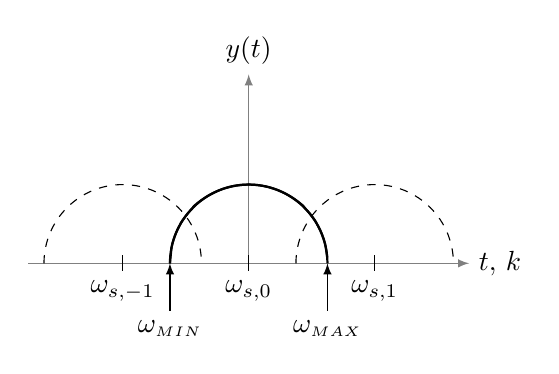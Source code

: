 ﻿\begin{tikzpicture} [scale=2]

% Assi
	\draw[-latex, gray] (-1.4, 0) -- (1.4, 0) node[right, black] {$t,\, k$};
	\draw[-latex, gray] (0, -0) -- (0, 1.2) node[above, black] {$y(t)$};

% Raggio delle semicirconferenze
\def \rad {0.5}

% Spettro campionato
	\foreach \x in {-1,...,1} {%
	    \draw (\x * 0.8, 0.05) --++ (0, -0.1)
			node [below] {$\omega_{s,\x}$};
		\draw [dashed] (\x * 0.8 - \rad, 0) arc [start angle=180,end angle=0,x radius=\rad,y radius=\rad];
	}

% Spettro segnale originale
	\draw [thick] (- \rad, 0) arc [start angle=180,end angle=0,x radius=\rad,y radius=\rad];
	\draw [latex-] (-\rad, 0) --++ (0, -0.3)
		node [below] {$\omega_{\scriptscriptstyle MIN}$};
	\draw [latex-] (\rad, 0) --++ (0, -0.3)
		node [below] {$\omega_{\scriptscriptstyle MAX}$};

% Spettro risultante
	\draw[scale=1, domain=-\rad:\rad, smooth, variable=\x, thick, samples=100] 
		plot ( {\x}, {%
			(\x <= \rad) * (\x >= -\rad) * (\rad^2 - (\x)^2)^(1/2)
	} );

\end{tikzpicture}
